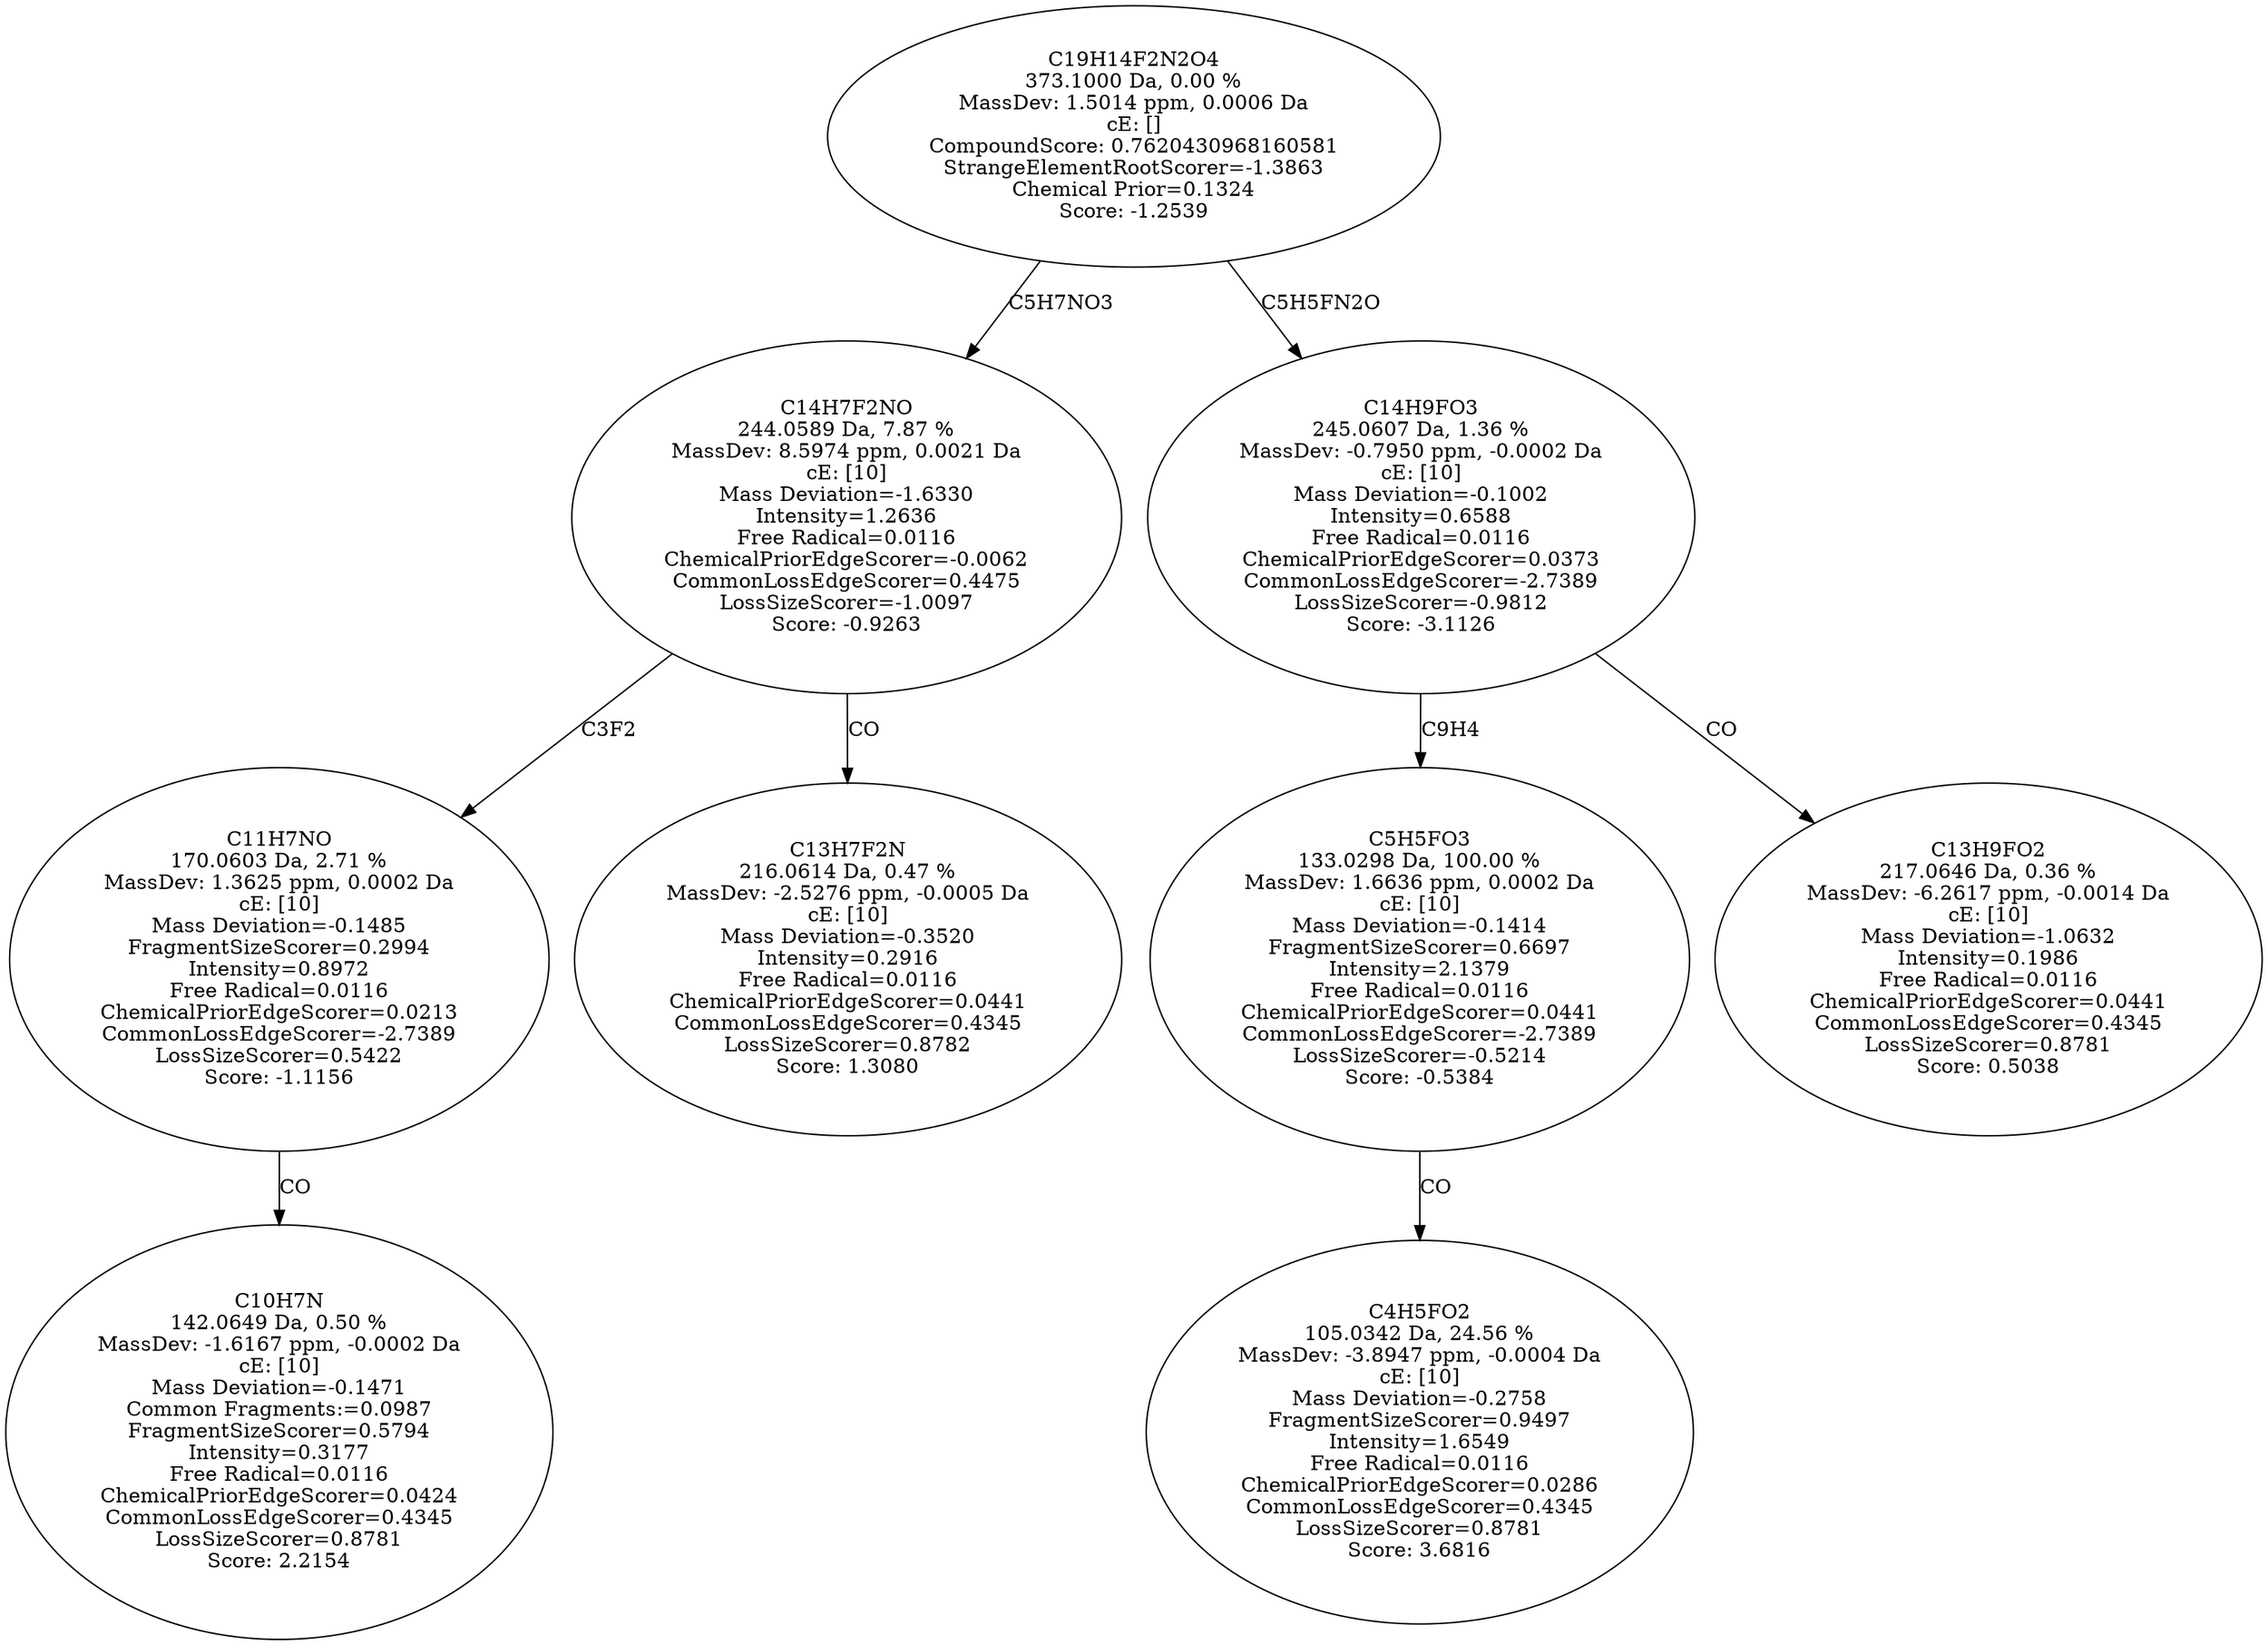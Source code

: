 strict digraph {
v1 [label="C10H7N\n142.0649 Da, 0.50 %\nMassDev: -1.6167 ppm, -0.0002 Da\ncE: [10]\nMass Deviation=-0.1471\nCommon Fragments:=0.0987\nFragmentSizeScorer=0.5794\nIntensity=0.3177\nFree Radical=0.0116\nChemicalPriorEdgeScorer=0.0424\nCommonLossEdgeScorer=0.4345\nLossSizeScorer=0.8781\nScore: 2.2154"];
v2 [label="C11H7NO\n170.0603 Da, 2.71 %\nMassDev: 1.3625 ppm, 0.0002 Da\ncE: [10]\nMass Deviation=-0.1485\nFragmentSizeScorer=0.2994\nIntensity=0.8972\nFree Radical=0.0116\nChemicalPriorEdgeScorer=0.0213\nCommonLossEdgeScorer=-2.7389\nLossSizeScorer=0.5422\nScore: -1.1156"];
v3 [label="C13H7F2N\n216.0614 Da, 0.47 %\nMassDev: -2.5276 ppm, -0.0005 Da\ncE: [10]\nMass Deviation=-0.3520\nIntensity=0.2916\nFree Radical=0.0116\nChemicalPriorEdgeScorer=0.0441\nCommonLossEdgeScorer=0.4345\nLossSizeScorer=0.8782\nScore: 1.3080"];
v4 [label="C14H7F2NO\n244.0589 Da, 7.87 %\nMassDev: 8.5974 ppm, 0.0021 Da\ncE: [10]\nMass Deviation=-1.6330\nIntensity=1.2636\nFree Radical=0.0116\nChemicalPriorEdgeScorer=-0.0062\nCommonLossEdgeScorer=0.4475\nLossSizeScorer=-1.0097\nScore: -0.9263"];
v5 [label="C4H5FO2\n105.0342 Da, 24.56 %\nMassDev: -3.8947 ppm, -0.0004 Da\ncE: [10]\nMass Deviation=-0.2758\nFragmentSizeScorer=0.9497\nIntensity=1.6549\nFree Radical=0.0116\nChemicalPriorEdgeScorer=0.0286\nCommonLossEdgeScorer=0.4345\nLossSizeScorer=0.8781\nScore: 3.6816"];
v6 [label="C5H5FO3\n133.0298 Da, 100.00 %\nMassDev: 1.6636 ppm, 0.0002 Da\ncE: [10]\nMass Deviation=-0.1414\nFragmentSizeScorer=0.6697\nIntensity=2.1379\nFree Radical=0.0116\nChemicalPriorEdgeScorer=0.0441\nCommonLossEdgeScorer=-2.7389\nLossSizeScorer=-0.5214\nScore: -0.5384"];
v7 [label="C13H9FO2\n217.0646 Da, 0.36 %\nMassDev: -6.2617 ppm, -0.0014 Da\ncE: [10]\nMass Deviation=-1.0632\nIntensity=0.1986\nFree Radical=0.0116\nChemicalPriorEdgeScorer=0.0441\nCommonLossEdgeScorer=0.4345\nLossSizeScorer=0.8781\nScore: 0.5038"];
v8 [label="C14H9FO3\n245.0607 Da, 1.36 %\nMassDev: -0.7950 ppm, -0.0002 Da\ncE: [10]\nMass Deviation=-0.1002\nIntensity=0.6588\nFree Radical=0.0116\nChemicalPriorEdgeScorer=0.0373\nCommonLossEdgeScorer=-2.7389\nLossSizeScorer=-0.9812\nScore: -3.1126"];
v9 [label="C19H14F2N2O4\n373.1000 Da, 0.00 %\nMassDev: 1.5014 ppm, 0.0006 Da\ncE: []\nCompoundScore: 0.7620430968160581\nStrangeElementRootScorer=-1.3863\nChemical Prior=0.1324\nScore: -1.2539"];
v2 -> v1 [label="CO"];
v4 -> v2 [label="C3F2"];
v4 -> v3 [label="CO"];
v9 -> v4 [label="C5H7NO3"];
v6 -> v5 [label="CO"];
v8 -> v6 [label="C9H4"];
v8 -> v7 [label="CO"];
v9 -> v8 [label="C5H5FN2O"];
}